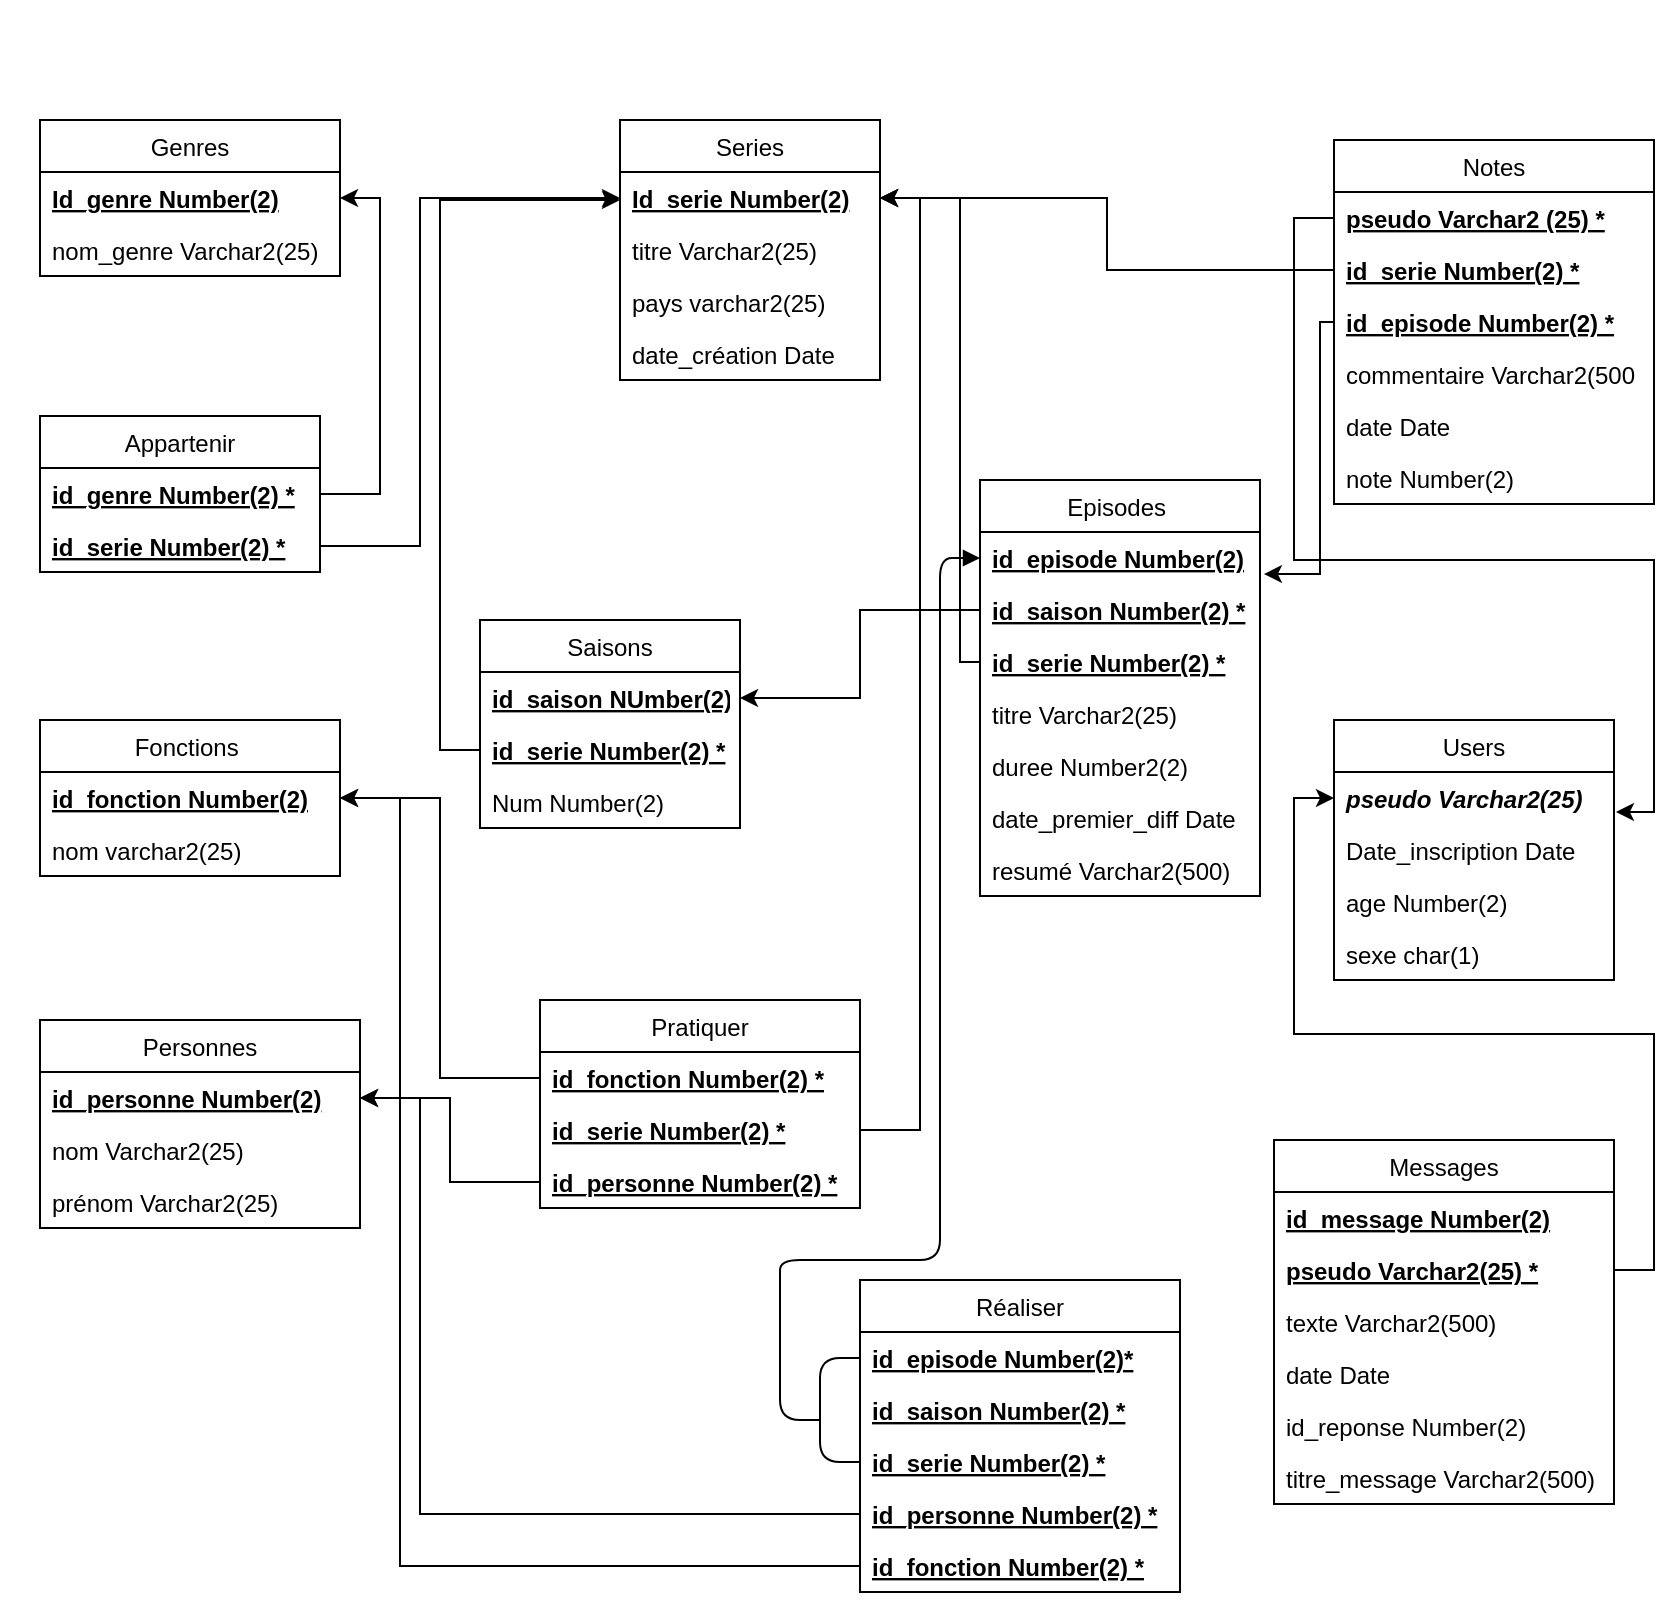 <mxfile version="12.5.5" type="github">
  <diagram id="cJzcwGDoJmYtKWrhS7tA" name="Page-1">
    <mxGraphModel dx="1066" dy="745" grid="1" gridSize="10" guides="1" tooltips="1" connect="1" arrows="1" fold="1" page="1" pageScale="1" pageWidth="827" pageHeight="1169" backgroundImage="{&quot;src&quot;:&quot;gnagna&quot;,&quot;width&quot;:&quot;&quot;,&quot;height&quot;:&quot;&quot;}" math="0" shadow="0">
      <root>
        <mxCell id="0"/>
        <mxCell id="1" parent="0"/>
        <mxCell id="b2zGKydsajP-nGlpcXM1-5" value="Genres" style="swimlane;fontStyle=0;childLayout=stackLayout;horizontal=1;startSize=26;fillColor=none;horizontalStack=0;resizeParent=1;resizeParentMax=0;resizeLast=0;collapsible=1;marginBottom=0;" vertex="1" parent="1">
          <mxGeometry x="20" y="60" width="150" height="78" as="geometry"/>
        </mxCell>
        <mxCell id="b2zGKydsajP-nGlpcXM1-6" value="Id_genre Number(2)" style="text;strokeColor=none;fillColor=none;align=left;verticalAlign=top;spacingLeft=4;spacingRight=4;overflow=hidden;rotatable=0;points=[[0,0.5],[1,0.5]];portConstraint=eastwest;fontStyle=5" vertex="1" parent="b2zGKydsajP-nGlpcXM1-5">
          <mxGeometry y="26" width="150" height="26" as="geometry"/>
        </mxCell>
        <mxCell id="b2zGKydsajP-nGlpcXM1-7" value="nom_genre Varchar2(25)" style="text;strokeColor=none;fillColor=none;align=left;verticalAlign=top;spacingLeft=4;spacingRight=4;overflow=hidden;rotatable=0;points=[[0,0.5],[1,0.5]];portConstraint=eastwest;" vertex="1" parent="b2zGKydsajP-nGlpcXM1-5">
          <mxGeometry y="52" width="150" height="26" as="geometry"/>
        </mxCell>
        <mxCell id="b2zGKydsajP-nGlpcXM1-82" value="" style="edgeStyle=orthogonalEdgeStyle;rounded=0;orthogonalLoop=1;jettySize=auto;html=1;entryX=1;entryY=0.5;entryDx=0;entryDy=0;exitX=1;exitY=0.5;exitDx=0;exitDy=0;" edge="1" parent="1" source="b2zGKydsajP-nGlpcXM1-10" target="b2zGKydsajP-nGlpcXM1-6">
          <mxGeometry relative="1" as="geometry">
            <mxPoint x="180" y="100" as="targetPoint"/>
          </mxGeometry>
        </mxCell>
        <mxCell id="b2zGKydsajP-nGlpcXM1-9" value="Appartenir" style="swimlane;fontStyle=0;childLayout=stackLayout;horizontal=1;startSize=26;fillColor=none;horizontalStack=0;resizeParent=1;resizeParentMax=0;resizeLast=0;collapsible=1;marginBottom=0;" vertex="1" parent="1">
          <mxGeometry x="20" y="208" width="140" height="78" as="geometry"/>
        </mxCell>
        <mxCell id="b2zGKydsajP-nGlpcXM1-10" value="id_genre Number(2) *" style="text;strokeColor=none;fillColor=none;align=left;verticalAlign=top;spacingLeft=4;spacingRight=4;overflow=hidden;rotatable=0;points=[[0,0.5],[1,0.5]];portConstraint=eastwest;fontStyle=5" vertex="1" parent="b2zGKydsajP-nGlpcXM1-9">
          <mxGeometry y="26" width="140" height="26" as="geometry"/>
        </mxCell>
        <mxCell id="b2zGKydsajP-nGlpcXM1-11" value="id_serie Number(2) *" style="text;strokeColor=none;fillColor=none;align=left;verticalAlign=top;spacingLeft=4;spacingRight=4;overflow=hidden;rotatable=0;points=[[0,0.5],[1,0.5]];portConstraint=eastwest;fontStyle=5" vertex="1" parent="b2zGKydsajP-nGlpcXM1-9">
          <mxGeometry y="52" width="140" height="26" as="geometry"/>
        </mxCell>
        <mxCell id="b2zGKydsajP-nGlpcXM1-13" value="Fonctions " style="swimlane;fontStyle=0;childLayout=stackLayout;horizontal=1;startSize=26;fillColor=none;horizontalStack=0;resizeParent=1;resizeParentMax=0;resizeLast=0;collapsible=1;marginBottom=0;" vertex="1" parent="1">
          <mxGeometry x="20" y="360" width="150" height="78" as="geometry"/>
        </mxCell>
        <mxCell id="b2zGKydsajP-nGlpcXM1-14" value="id_fonction Number(2)" style="text;strokeColor=none;fillColor=none;align=left;verticalAlign=top;spacingLeft=4;spacingRight=4;overflow=hidden;rotatable=0;points=[[0,0.5],[1,0.5]];portConstraint=eastwest;fontStyle=5" vertex="1" parent="b2zGKydsajP-nGlpcXM1-13">
          <mxGeometry y="26" width="150" height="26" as="geometry"/>
        </mxCell>
        <mxCell id="b2zGKydsajP-nGlpcXM1-15" value="nom varchar2(25)" style="text;strokeColor=none;fillColor=none;align=left;verticalAlign=top;spacingLeft=4;spacingRight=4;overflow=hidden;rotatable=0;points=[[0,0.5],[1,0.5]];portConstraint=eastwest;" vertex="1" parent="b2zGKydsajP-nGlpcXM1-13">
          <mxGeometry y="52" width="150" height="26" as="geometry"/>
        </mxCell>
        <mxCell id="b2zGKydsajP-nGlpcXM1-17" value="Personnes" style="swimlane;fontStyle=0;childLayout=stackLayout;horizontal=1;startSize=26;fillColor=none;horizontalStack=0;resizeParent=1;resizeParentMax=0;resizeLast=0;collapsible=1;marginBottom=0;" vertex="1" parent="1">
          <mxGeometry x="20" y="510" width="160" height="104" as="geometry"/>
        </mxCell>
        <mxCell id="b2zGKydsajP-nGlpcXM1-18" value="id_personne Number(2)" style="text;strokeColor=none;fillColor=none;align=left;verticalAlign=top;spacingLeft=4;spacingRight=4;overflow=hidden;rotatable=0;points=[[0,0.5],[1,0.5]];portConstraint=eastwest;fontStyle=5" vertex="1" parent="b2zGKydsajP-nGlpcXM1-17">
          <mxGeometry y="26" width="160" height="26" as="geometry"/>
        </mxCell>
        <mxCell id="b2zGKydsajP-nGlpcXM1-19" value="nom Varchar2(25)" style="text;strokeColor=none;fillColor=none;align=left;verticalAlign=top;spacingLeft=4;spacingRight=4;overflow=hidden;rotatable=0;points=[[0,0.5],[1,0.5]];portConstraint=eastwest;" vertex="1" parent="b2zGKydsajP-nGlpcXM1-17">
          <mxGeometry y="52" width="160" height="26" as="geometry"/>
        </mxCell>
        <mxCell id="b2zGKydsajP-nGlpcXM1-20" value="prénom Varchar2(25)" style="text;strokeColor=none;fillColor=none;align=left;verticalAlign=top;spacingLeft=4;spacingRight=4;overflow=hidden;rotatable=0;points=[[0,0.5],[1,0.5]];portConstraint=eastwest;" vertex="1" parent="b2zGKydsajP-nGlpcXM1-17">
          <mxGeometry y="78" width="160" height="26" as="geometry"/>
        </mxCell>
        <mxCell id="b2zGKydsajP-nGlpcXM1-21" value="Series" style="swimlane;fontStyle=0;childLayout=stackLayout;horizontal=1;startSize=26;fillColor=none;horizontalStack=0;resizeParent=1;resizeParentMax=0;resizeLast=0;collapsible=1;marginBottom=0;" vertex="1" parent="1">
          <mxGeometry x="310" y="60" width="130" height="130" as="geometry">
            <mxRectangle x="20" y="490" width="70" height="26" as="alternateBounds"/>
          </mxGeometry>
        </mxCell>
        <mxCell id="b2zGKydsajP-nGlpcXM1-100" value="Id_serie Number(2)" style="text;strokeColor=none;fillColor=none;align=left;verticalAlign=top;spacingLeft=4;spacingRight=4;overflow=hidden;rotatable=0;points=[[0,0.5],[1,0.5]];portConstraint=eastwest;fontStyle=5" vertex="1" parent="b2zGKydsajP-nGlpcXM1-21">
          <mxGeometry y="26" width="130" height="26" as="geometry"/>
        </mxCell>
        <mxCell id="b2zGKydsajP-nGlpcXM1-31" value="titre Varchar2(25)" style="text;strokeColor=none;fillColor=none;align=left;verticalAlign=top;spacingLeft=4;spacingRight=4;overflow=hidden;rotatable=0;points=[[0,0.5],[1,0.5]];portConstraint=eastwest;" vertex="1" parent="b2zGKydsajP-nGlpcXM1-21">
          <mxGeometry y="52" width="130" height="26" as="geometry"/>
        </mxCell>
        <mxCell id="b2zGKydsajP-nGlpcXM1-23" value="pays varchar2(25)" style="text;strokeColor=none;fillColor=none;align=left;verticalAlign=top;spacingLeft=4;spacingRight=4;overflow=hidden;rotatable=0;points=[[0,0.5],[1,0.5]];portConstraint=eastwest;" vertex="1" parent="b2zGKydsajP-nGlpcXM1-21">
          <mxGeometry y="78" width="130" height="26" as="geometry"/>
        </mxCell>
        <mxCell id="b2zGKydsajP-nGlpcXM1-24" value="date_création Date " style="text;strokeColor=none;fillColor=none;align=left;verticalAlign=top;spacingLeft=4;spacingRight=4;overflow=hidden;rotatable=0;points=[[0,0.5],[1,0.5]];portConstraint=eastwest;" vertex="1" parent="b2zGKydsajP-nGlpcXM1-21">
          <mxGeometry y="104" width="130" height="26" as="geometry"/>
        </mxCell>
        <mxCell id="b2zGKydsajP-nGlpcXM1-32" value="Pratiquer" style="swimlane;fontStyle=0;childLayout=stackLayout;horizontal=1;startSize=26;fillColor=none;horizontalStack=0;resizeParent=1;resizeParentMax=0;resizeLast=0;collapsible=1;marginBottom=0;" vertex="1" parent="1">
          <mxGeometry x="270" y="500" width="160" height="104" as="geometry"/>
        </mxCell>
        <mxCell id="b2zGKydsajP-nGlpcXM1-33" value="id_fonction Number(2) *" style="text;strokeColor=none;fillColor=none;align=left;verticalAlign=top;spacingLeft=4;spacingRight=4;overflow=hidden;rotatable=0;points=[[0,0.5],[1,0.5]];portConstraint=eastwest;fontStyle=5" vertex="1" parent="b2zGKydsajP-nGlpcXM1-32">
          <mxGeometry y="26" width="160" height="26" as="geometry"/>
        </mxCell>
        <mxCell id="b2zGKydsajP-nGlpcXM1-34" value="id_serie Number(2) *" style="text;strokeColor=none;fillColor=none;align=left;verticalAlign=top;spacingLeft=4;spacingRight=4;overflow=hidden;rotatable=0;points=[[0,0.5],[1,0.5]];portConstraint=eastwest;fontStyle=5" vertex="1" parent="b2zGKydsajP-nGlpcXM1-32">
          <mxGeometry y="52" width="160" height="26" as="geometry"/>
        </mxCell>
        <mxCell id="b2zGKydsajP-nGlpcXM1-35" value="id_personne Number(2) *" style="text;strokeColor=none;fillColor=none;align=left;verticalAlign=top;spacingLeft=4;spacingRight=4;overflow=hidden;rotatable=0;points=[[0,0.5],[1,0.5]];portConstraint=eastwest;fontStyle=5" vertex="1" parent="b2zGKydsajP-nGlpcXM1-32">
          <mxGeometry y="78" width="160" height="26" as="geometry"/>
        </mxCell>
        <mxCell id="b2zGKydsajP-nGlpcXM1-36" value="Réaliser" style="swimlane;fontStyle=0;childLayout=stackLayout;horizontal=1;startSize=26;fillColor=none;horizontalStack=0;resizeParent=1;resizeParentMax=0;resizeLast=0;collapsible=1;marginBottom=0;" vertex="1" parent="1">
          <mxGeometry x="430" y="640" width="160" height="156" as="geometry"/>
        </mxCell>
        <mxCell id="b2zGKydsajP-nGlpcXM1-40" value="id_episode Number(2)*" style="text;strokeColor=none;fillColor=none;align=left;verticalAlign=top;spacingLeft=4;spacingRight=4;overflow=hidden;rotatable=0;points=[[0,0.5],[1,0.5]];portConstraint=eastwest;fontStyle=5" vertex="1" parent="b2zGKydsajP-nGlpcXM1-36">
          <mxGeometry y="26" width="160" height="26" as="geometry"/>
        </mxCell>
        <mxCell id="b2zGKydsajP-nGlpcXM1-38" value="id_saison Number(2) *" style="text;strokeColor=none;fillColor=none;align=left;verticalAlign=top;spacingLeft=4;spacingRight=4;overflow=hidden;rotatable=0;points=[[0,0.5],[1,0.5]];portConstraint=eastwest;fontStyle=5" vertex="1" parent="b2zGKydsajP-nGlpcXM1-36">
          <mxGeometry y="52" width="160" height="26" as="geometry"/>
        </mxCell>
        <mxCell id="b2zGKydsajP-nGlpcXM1-47" value="id_serie Number(2) *" style="text;strokeColor=none;fillColor=none;align=left;verticalAlign=top;spacingLeft=4;spacingRight=4;overflow=hidden;rotatable=0;points=[[0,0.5],[1,0.5]];portConstraint=eastwest;fontStyle=5" vertex="1" parent="b2zGKydsajP-nGlpcXM1-36">
          <mxGeometry y="78" width="160" height="26" as="geometry"/>
        </mxCell>
        <mxCell id="b2zGKydsajP-nGlpcXM1-48" value="id_personne Number(2) *" style="text;strokeColor=none;fillColor=none;align=left;verticalAlign=top;spacingLeft=4;spacingRight=4;overflow=hidden;rotatable=0;points=[[0,0.5],[1,0.5]];portConstraint=eastwest;fontStyle=5" vertex="1" parent="b2zGKydsajP-nGlpcXM1-36">
          <mxGeometry y="104" width="160" height="26" as="geometry"/>
        </mxCell>
        <mxCell id="b2zGKydsajP-nGlpcXM1-39" value="id_fonction Number(2) *" style="text;strokeColor=none;fillColor=none;align=left;verticalAlign=top;spacingLeft=4;spacingRight=4;overflow=hidden;rotatable=0;points=[[0,0.5],[1,0.5]];portConstraint=eastwest;fontStyle=5" vertex="1" parent="b2zGKydsajP-nGlpcXM1-36">
          <mxGeometry y="130" width="160" height="26" as="geometry"/>
        </mxCell>
        <mxCell id="b2zGKydsajP-nGlpcXM1-115" value="" style="endArrow=none;html=1;edgeStyle=orthogonalEdgeStyle;entryX=0;entryY=0.5;entryDx=0;entryDy=0;exitX=0;exitY=0.5;exitDx=0;exitDy=0;" edge="1" parent="b2zGKydsajP-nGlpcXM1-36" source="b2zGKydsajP-nGlpcXM1-47" target="b2zGKydsajP-nGlpcXM1-40">
          <mxGeometry relative="1" as="geometry">
            <mxPoint x="-400" y="180" as="sourcePoint"/>
            <mxPoint x="-240" y="180" as="targetPoint"/>
            <Array as="points">
              <mxPoint x="-20" y="91"/>
              <mxPoint x="-20" y="39"/>
            </Array>
          </mxGeometry>
        </mxCell>
        <mxCell id="b2zGKydsajP-nGlpcXM1-43" value="Episodes " style="swimlane;fontStyle=0;childLayout=stackLayout;horizontal=1;startSize=26;fillColor=none;horizontalStack=0;resizeParent=1;resizeParentMax=0;resizeLast=0;collapsible=1;marginBottom=0;" vertex="1" parent="1">
          <mxGeometry x="490" y="240" width="140" height="208" as="geometry"/>
        </mxCell>
        <mxCell id="b2zGKydsajP-nGlpcXM1-44" value="id_episode Number(2)" style="text;strokeColor=none;fillColor=none;align=left;verticalAlign=top;spacingLeft=4;spacingRight=4;overflow=hidden;rotatable=0;points=[[0,0.5],[1,0.5]];portConstraint=eastwest;fontStyle=5" vertex="1" parent="b2zGKydsajP-nGlpcXM1-43">
          <mxGeometry y="26" width="140" height="26" as="geometry"/>
        </mxCell>
        <mxCell id="b2zGKydsajP-nGlpcXM1-45" value="id_saison Number(2) *" style="text;strokeColor=none;fillColor=none;align=left;verticalAlign=top;spacingLeft=4;spacingRight=4;overflow=hidden;rotatable=0;points=[[0,0.5],[1,0.5]];portConstraint=eastwest;fontStyle=5" vertex="1" parent="b2zGKydsajP-nGlpcXM1-43">
          <mxGeometry y="52" width="140" height="26" as="geometry"/>
        </mxCell>
        <mxCell id="b2zGKydsajP-nGlpcXM1-49" value="id_serie Number(2) *" style="text;strokeColor=none;fillColor=none;align=left;verticalAlign=top;spacingLeft=4;spacingRight=4;overflow=hidden;rotatable=0;points=[[0,0.5],[1,0.5]];portConstraint=eastwest;fontStyle=5" vertex="1" parent="b2zGKydsajP-nGlpcXM1-43">
          <mxGeometry y="78" width="140" height="26" as="geometry"/>
        </mxCell>
        <mxCell id="b2zGKydsajP-nGlpcXM1-50" value="titre Varchar2(25)" style="text;strokeColor=none;fillColor=none;align=left;verticalAlign=top;spacingLeft=4;spacingRight=4;overflow=hidden;rotatable=0;points=[[0,0.5],[1,0.5]];portConstraint=eastwest;" vertex="1" parent="b2zGKydsajP-nGlpcXM1-43">
          <mxGeometry y="104" width="140" height="26" as="geometry"/>
        </mxCell>
        <mxCell id="b2zGKydsajP-nGlpcXM1-51" value="duree Number2(2)" style="text;strokeColor=none;fillColor=none;align=left;verticalAlign=top;spacingLeft=4;spacingRight=4;overflow=hidden;rotatable=0;points=[[0,0.5],[1,0.5]];portConstraint=eastwest;" vertex="1" parent="b2zGKydsajP-nGlpcXM1-43">
          <mxGeometry y="130" width="140" height="26" as="geometry"/>
        </mxCell>
        <mxCell id="b2zGKydsajP-nGlpcXM1-52" value="date_premier_diff Date" style="text;strokeColor=none;fillColor=none;align=left;verticalAlign=top;spacingLeft=4;spacingRight=4;overflow=hidden;rotatable=0;points=[[0,0.5],[1,0.5]];portConstraint=eastwest;" vertex="1" parent="b2zGKydsajP-nGlpcXM1-43">
          <mxGeometry y="156" width="140" height="26" as="geometry"/>
        </mxCell>
        <mxCell id="b2zGKydsajP-nGlpcXM1-46" value="resumé Varchar2(500)" style="text;strokeColor=none;fillColor=none;align=left;verticalAlign=top;spacingLeft=4;spacingRight=4;overflow=hidden;rotatable=0;points=[[0,0.5],[1,0.5]];portConstraint=eastwest;" vertex="1" parent="b2zGKydsajP-nGlpcXM1-43">
          <mxGeometry y="182" width="140" height="26" as="geometry"/>
        </mxCell>
        <mxCell id="b2zGKydsajP-nGlpcXM1-53" value="Notes" style="swimlane;fontStyle=0;childLayout=stackLayout;horizontal=1;startSize=26;fillColor=none;horizontalStack=0;resizeParent=1;resizeParentMax=0;resizeLast=0;collapsible=1;marginBottom=0;" vertex="1" parent="1">
          <mxGeometry x="667" y="70" width="160" height="182" as="geometry"/>
        </mxCell>
        <mxCell id="b2zGKydsajP-nGlpcXM1-54" value="pseudo Varchar2 (25) *" style="text;strokeColor=none;fillColor=none;align=left;verticalAlign=top;spacingLeft=4;spacingRight=4;overflow=hidden;rotatable=0;points=[[0,0.5],[1,0.5]];portConstraint=eastwest;fontStyle=5" vertex="1" parent="b2zGKydsajP-nGlpcXM1-53">
          <mxGeometry y="26" width="160" height="26" as="geometry"/>
        </mxCell>
        <mxCell id="b2zGKydsajP-nGlpcXM1-55" value="id_serie Number(2) *" style="text;strokeColor=none;fillColor=none;align=left;verticalAlign=top;spacingLeft=4;spacingRight=4;overflow=hidden;rotatable=0;points=[[0,0.5],[1,0.5]];portConstraint=eastwest;fontStyle=5" vertex="1" parent="b2zGKydsajP-nGlpcXM1-53">
          <mxGeometry y="52" width="160" height="26" as="geometry"/>
        </mxCell>
        <mxCell id="b2zGKydsajP-nGlpcXM1-65" value="id_episode Number(2) *" style="text;strokeColor=none;fillColor=none;align=left;verticalAlign=top;spacingLeft=4;spacingRight=4;overflow=hidden;rotatable=0;points=[[0,0.5],[1,0.5]];portConstraint=eastwest;fontStyle=5" vertex="1" parent="b2zGKydsajP-nGlpcXM1-53">
          <mxGeometry y="78" width="160" height="26" as="geometry"/>
        </mxCell>
        <mxCell id="b2zGKydsajP-nGlpcXM1-68" value="commentaire Varchar2(500" style="text;strokeColor=none;fillColor=none;align=left;verticalAlign=top;spacingLeft=4;spacingRight=4;overflow=hidden;rotatable=0;points=[[0,0.5],[1,0.5]];portConstraint=eastwest;" vertex="1" parent="b2zGKydsajP-nGlpcXM1-53">
          <mxGeometry y="104" width="160" height="26" as="geometry"/>
        </mxCell>
        <mxCell id="b2zGKydsajP-nGlpcXM1-69" value="date Date" style="text;strokeColor=none;fillColor=none;align=left;verticalAlign=top;spacingLeft=4;spacingRight=4;overflow=hidden;rotatable=0;points=[[0,0.5],[1,0.5]];portConstraint=eastwest;" vertex="1" parent="b2zGKydsajP-nGlpcXM1-53">
          <mxGeometry y="130" width="160" height="26" as="geometry"/>
        </mxCell>
        <mxCell id="b2zGKydsajP-nGlpcXM1-56" value="note Number(2)" style="text;strokeColor=none;fillColor=none;align=left;verticalAlign=top;spacingLeft=4;spacingRight=4;overflow=hidden;rotatable=0;points=[[0,0.5],[1,0.5]];portConstraint=eastwest;" vertex="1" parent="b2zGKydsajP-nGlpcXM1-53">
          <mxGeometry y="156" width="160" height="26" as="geometry"/>
        </mxCell>
        <mxCell id="b2zGKydsajP-nGlpcXM1-57" value="Users" style="swimlane;fontStyle=0;childLayout=stackLayout;horizontal=1;startSize=26;fillColor=none;horizontalStack=0;resizeParent=1;resizeParentMax=0;resizeLast=0;collapsible=1;marginBottom=0;" vertex="1" parent="1">
          <mxGeometry x="667" y="360" width="140" height="130" as="geometry"/>
        </mxCell>
        <mxCell id="b2zGKydsajP-nGlpcXM1-58" value="pseudo Varchar2(25) " style="text;strokeColor=none;fillColor=none;align=left;verticalAlign=top;spacingLeft=4;spacingRight=4;overflow=hidden;rotatable=0;points=[[0,0.5],[1,0.5]];portConstraint=eastwest;fontStyle=3" vertex="1" parent="b2zGKydsajP-nGlpcXM1-57">
          <mxGeometry y="26" width="140" height="26" as="geometry"/>
        </mxCell>
        <mxCell id="b2zGKydsajP-nGlpcXM1-59" value="Date_inscription Date" style="text;strokeColor=none;fillColor=none;align=left;verticalAlign=top;spacingLeft=4;spacingRight=4;overflow=hidden;rotatable=0;points=[[0,0.5],[1,0.5]];portConstraint=eastwest;" vertex="1" parent="b2zGKydsajP-nGlpcXM1-57">
          <mxGeometry y="52" width="140" height="26" as="geometry"/>
        </mxCell>
        <mxCell id="b2zGKydsajP-nGlpcXM1-70" value="age Number(2)" style="text;strokeColor=none;fillColor=none;align=left;verticalAlign=top;spacingLeft=4;spacingRight=4;overflow=hidden;rotatable=0;points=[[0,0.5],[1,0.5]];portConstraint=eastwest;" vertex="1" parent="b2zGKydsajP-nGlpcXM1-57">
          <mxGeometry y="78" width="140" height="26" as="geometry"/>
        </mxCell>
        <mxCell id="b2zGKydsajP-nGlpcXM1-60" value="sexe char(1)" style="text;strokeColor=none;fillColor=none;align=left;verticalAlign=top;spacingLeft=4;spacingRight=4;overflow=hidden;rotatable=0;points=[[0,0.5],[1,0.5]];portConstraint=eastwest;" vertex="1" parent="b2zGKydsajP-nGlpcXM1-57">
          <mxGeometry y="104" width="140" height="26" as="geometry"/>
        </mxCell>
        <mxCell id="b2zGKydsajP-nGlpcXM1-61" value="Messages" style="swimlane;fontStyle=0;childLayout=stackLayout;horizontal=1;startSize=26;fillColor=none;horizontalStack=0;resizeParent=1;resizeParentMax=0;resizeLast=0;collapsible=1;marginBottom=0;" vertex="1" parent="1">
          <mxGeometry x="637" y="570" width="170" height="182" as="geometry"/>
        </mxCell>
        <mxCell id="b2zGKydsajP-nGlpcXM1-62" value="id_message Number(2)&#xa;" style="text;strokeColor=none;fillColor=none;align=left;verticalAlign=top;spacingLeft=4;spacingRight=4;overflow=hidden;rotatable=0;points=[[0,0.5],[1,0.5]];portConstraint=eastwest;fontStyle=5" vertex="1" parent="b2zGKydsajP-nGlpcXM1-61">
          <mxGeometry y="26" width="170" height="26" as="geometry"/>
        </mxCell>
        <mxCell id="b2zGKydsajP-nGlpcXM1-72" value="pseudo Varchar2(25) *" style="text;strokeColor=none;fillColor=none;align=left;verticalAlign=top;spacingLeft=4;spacingRight=4;overflow=hidden;rotatable=0;points=[[0,0.5],[1,0.5]];portConstraint=eastwest;fontStyle=5" vertex="1" parent="b2zGKydsajP-nGlpcXM1-61">
          <mxGeometry y="52" width="170" height="26" as="geometry"/>
        </mxCell>
        <mxCell id="b2zGKydsajP-nGlpcXM1-71" value="texte Varchar2(500)" style="text;strokeColor=none;fillColor=none;align=left;verticalAlign=top;spacingLeft=4;spacingRight=4;overflow=hidden;rotatable=0;points=[[0,0.5],[1,0.5]];portConstraint=eastwest;" vertex="1" parent="b2zGKydsajP-nGlpcXM1-61">
          <mxGeometry y="78" width="170" height="26" as="geometry"/>
        </mxCell>
        <mxCell id="b2zGKydsajP-nGlpcXM1-63" value="date Date" style="text;strokeColor=none;fillColor=none;align=left;verticalAlign=top;spacingLeft=4;spacingRight=4;overflow=hidden;rotatable=0;points=[[0,0.5],[1,0.5]];portConstraint=eastwest;" vertex="1" parent="b2zGKydsajP-nGlpcXM1-61">
          <mxGeometry y="104" width="170" height="26" as="geometry"/>
        </mxCell>
        <mxCell id="b2zGKydsajP-nGlpcXM1-73" value="id_reponse Number(2)" style="text;strokeColor=none;fillColor=none;align=left;verticalAlign=top;spacingLeft=4;spacingRight=4;overflow=hidden;rotatable=0;points=[[0,0.5],[1,0.5]];portConstraint=eastwest;" vertex="1" parent="b2zGKydsajP-nGlpcXM1-61">
          <mxGeometry y="130" width="170" height="26" as="geometry"/>
        </mxCell>
        <mxCell id="b2zGKydsajP-nGlpcXM1-64" value="titre_message Varchar2(500)" style="text;strokeColor=none;fillColor=none;align=left;verticalAlign=top;spacingLeft=4;spacingRight=4;overflow=hidden;rotatable=0;points=[[0,0.5],[1,0.5]];portConstraint=eastwest;" vertex="1" parent="b2zGKydsajP-nGlpcXM1-61">
          <mxGeometry y="156" width="170" height="26" as="geometry"/>
        </mxCell>
        <mxCell id="b2zGKydsajP-nGlpcXM1-74" value="Saisons" style="swimlane;fontStyle=0;childLayout=stackLayout;horizontal=1;startSize=26;fillColor=none;horizontalStack=0;resizeParent=1;resizeParentMax=0;resizeLast=0;collapsible=1;marginBottom=0;" vertex="1" parent="1">
          <mxGeometry x="240" y="310" width="130" height="104" as="geometry"/>
        </mxCell>
        <mxCell id="b2zGKydsajP-nGlpcXM1-75" value="id_saison NUmber(2)" style="text;strokeColor=none;fillColor=none;align=left;verticalAlign=top;spacingLeft=4;spacingRight=4;overflow=hidden;rotatable=0;points=[[0,0.5],[1,0.5]];portConstraint=eastwest;fontStyle=5" vertex="1" parent="b2zGKydsajP-nGlpcXM1-74">
          <mxGeometry y="26" width="130" height="26" as="geometry"/>
        </mxCell>
        <mxCell id="b2zGKydsajP-nGlpcXM1-78" value="id_serie Number(2) *" style="text;strokeColor=none;fillColor=none;align=left;verticalAlign=top;spacingLeft=4;spacingRight=4;overflow=hidden;rotatable=0;points=[[0,0.5],[1,0.5]];portConstraint=eastwest;fontStyle=5" vertex="1" parent="b2zGKydsajP-nGlpcXM1-74">
          <mxGeometry y="52" width="130" height="26" as="geometry"/>
        </mxCell>
        <mxCell id="b2zGKydsajP-nGlpcXM1-76" value="Num Number(2)" style="text;strokeColor=none;fillColor=none;align=left;verticalAlign=top;spacingLeft=4;spacingRight=4;overflow=hidden;rotatable=0;points=[[0,0.5],[1,0.5]];portConstraint=eastwest;" vertex="1" parent="b2zGKydsajP-nGlpcXM1-74">
          <mxGeometry y="78" width="130" height="26" as="geometry"/>
        </mxCell>
        <mxCell id="b2zGKydsajP-nGlpcXM1-84" style="edgeStyle=orthogonalEdgeStyle;rounded=0;orthogonalLoop=1;jettySize=auto;html=1;exitX=1;exitY=0.5;exitDx=0;exitDy=0;" edge="1" parent="1" source="b2zGKydsajP-nGlpcXM1-11">
          <mxGeometry relative="1" as="geometry">
            <mxPoint x="310" y="99" as="targetPoint"/>
            <Array as="points">
              <mxPoint x="210" y="273"/>
              <mxPoint x="210" y="99"/>
            </Array>
          </mxGeometry>
        </mxCell>
        <mxCell id="b2zGKydsajP-nGlpcXM1-89" style="edgeStyle=orthogonalEdgeStyle;rounded=0;orthogonalLoop=1;jettySize=auto;html=1;entryX=0;entryY=0.5;entryDx=0;entryDy=0;" edge="1" parent="1" source="b2zGKydsajP-nGlpcXM1-78" target="b2zGKydsajP-nGlpcXM1-100">
          <mxGeometry relative="1" as="geometry">
            <mxPoint x="305" y="100" as="targetPoint"/>
            <Array as="points">
              <mxPoint x="220" y="375"/>
              <mxPoint x="220" y="100"/>
            </Array>
          </mxGeometry>
        </mxCell>
        <mxCell id="b2zGKydsajP-nGlpcXM1-104" style="edgeStyle=orthogonalEdgeStyle;rounded=0;orthogonalLoop=1;jettySize=auto;html=1;" edge="1" parent="1" source="b2zGKydsajP-nGlpcXM1-33" target="b2zGKydsajP-nGlpcXM1-14">
          <mxGeometry relative="1" as="geometry"/>
        </mxCell>
        <mxCell id="b2zGKydsajP-nGlpcXM1-105" style="edgeStyle=orthogonalEdgeStyle;rounded=0;orthogonalLoop=1;jettySize=auto;html=1;exitX=0;exitY=0.5;exitDx=0;exitDy=0;entryX=1;entryY=0.5;entryDx=0;entryDy=0;" edge="1" parent="1" source="b2zGKydsajP-nGlpcXM1-35" target="b2zGKydsajP-nGlpcXM1-18">
          <mxGeometry relative="1" as="geometry"/>
        </mxCell>
        <mxCell id="b2zGKydsajP-nGlpcXM1-106" style="edgeStyle=orthogonalEdgeStyle;rounded=0;orthogonalLoop=1;jettySize=auto;html=1;exitX=1;exitY=0.5;exitDx=0;exitDy=0;entryX=1;entryY=0.5;entryDx=0;entryDy=0;" edge="1" parent="1" source="b2zGKydsajP-nGlpcXM1-34" target="b2zGKydsajP-nGlpcXM1-100">
          <mxGeometry relative="1" as="geometry">
            <mxPoint x="470" y="88" as="targetPoint"/>
          </mxGeometry>
        </mxCell>
        <mxCell id="b2zGKydsajP-nGlpcXM1-107" style="edgeStyle=orthogonalEdgeStyle;rounded=0;orthogonalLoop=1;jettySize=auto;html=1;entryX=1;entryY=0.5;entryDx=0;entryDy=0;" edge="1" parent="1" source="b2zGKydsajP-nGlpcXM1-45" target="b2zGKydsajP-nGlpcXM1-75">
          <mxGeometry relative="1" as="geometry"/>
        </mxCell>
        <mxCell id="b2zGKydsajP-nGlpcXM1-108" style="edgeStyle=orthogonalEdgeStyle;rounded=0;orthogonalLoop=1;jettySize=auto;html=1;exitX=0;exitY=0.5;exitDx=0;exitDy=0;entryX=1;entryY=0.5;entryDx=0;entryDy=0;" edge="1" parent="1" source="b2zGKydsajP-nGlpcXM1-49" target="b2zGKydsajP-nGlpcXM1-100">
          <mxGeometry relative="1" as="geometry">
            <Array as="points">
              <mxPoint x="480" y="331"/>
              <mxPoint x="480" y="99"/>
            </Array>
          </mxGeometry>
        </mxCell>
        <mxCell id="b2zGKydsajP-nGlpcXM1-109" style="edgeStyle=orthogonalEdgeStyle;rounded=0;orthogonalLoop=1;jettySize=auto;html=1;entryX=1.007;entryY=0.769;entryDx=0;entryDy=0;entryPerimeter=0;" edge="1" parent="1" source="b2zGKydsajP-nGlpcXM1-54" target="b2zGKydsajP-nGlpcXM1-58">
          <mxGeometry relative="1" as="geometry">
            <Array as="points">
              <mxPoint x="647" y="109"/>
              <mxPoint x="647" y="280"/>
              <mxPoint x="827" y="280"/>
              <mxPoint x="827" y="406"/>
            </Array>
          </mxGeometry>
        </mxCell>
        <mxCell id="b2zGKydsajP-nGlpcXM1-110" style="edgeStyle=orthogonalEdgeStyle;rounded=0;orthogonalLoop=1;jettySize=auto;html=1;entryX=1;entryY=0.5;entryDx=0;entryDy=0;" edge="1" parent="1" source="b2zGKydsajP-nGlpcXM1-55" target="b2zGKydsajP-nGlpcXM1-100">
          <mxGeometry relative="1" as="geometry"/>
        </mxCell>
        <mxCell id="b2zGKydsajP-nGlpcXM1-111" style="edgeStyle=orthogonalEdgeStyle;rounded=0;orthogonalLoop=1;jettySize=auto;html=1;entryX=1.014;entryY=0.808;entryDx=0;entryDy=0;entryPerimeter=0;" edge="1" parent="1" source="b2zGKydsajP-nGlpcXM1-65" target="b2zGKydsajP-nGlpcXM1-44">
          <mxGeometry relative="1" as="geometry">
            <Array as="points">
              <mxPoint x="660" y="161"/>
              <mxPoint x="660" y="287"/>
            </Array>
          </mxGeometry>
        </mxCell>
        <mxCell id="b2zGKydsajP-nGlpcXM1-112" style="edgeStyle=orthogonalEdgeStyle;rounded=0;orthogonalLoop=1;jettySize=auto;html=1;" edge="1" parent="1" source="b2zGKydsajP-nGlpcXM1-72" target="b2zGKydsajP-nGlpcXM1-58">
          <mxGeometry relative="1" as="geometry"/>
        </mxCell>
        <mxCell id="b2zGKydsajP-nGlpcXM1-113" style="edgeStyle=orthogonalEdgeStyle;rounded=0;orthogonalLoop=1;jettySize=auto;html=1;entryX=1;entryY=0.5;entryDx=0;entryDy=0;" edge="1" parent="1" source="b2zGKydsajP-nGlpcXM1-48" target="b2zGKydsajP-nGlpcXM1-18">
          <mxGeometry relative="1" as="geometry">
            <Array as="points">
              <mxPoint x="210" y="757"/>
              <mxPoint x="210" y="549"/>
            </Array>
          </mxGeometry>
        </mxCell>
        <mxCell id="b2zGKydsajP-nGlpcXM1-114" style="edgeStyle=orthogonalEdgeStyle;rounded=0;orthogonalLoop=1;jettySize=auto;html=1;exitX=0;exitY=0.5;exitDx=0;exitDy=0;entryX=1;entryY=0.5;entryDx=0;entryDy=0;" edge="1" parent="1" source="b2zGKydsajP-nGlpcXM1-39" target="b2zGKydsajP-nGlpcXM1-14">
          <mxGeometry relative="1" as="geometry">
            <Array as="points">
              <mxPoint x="200" y="783"/>
              <mxPoint x="200" y="399"/>
            </Array>
          </mxGeometry>
        </mxCell>
        <mxCell id="b2zGKydsajP-nGlpcXM1-118" value="" style="html=1;verticalAlign=bottom;endArrow=block;entryX=0;entryY=0.5;entryDx=0;entryDy=0;" edge="1" parent="1" target="b2zGKydsajP-nGlpcXM1-44">
          <mxGeometry width="80" relative="1" as="geometry">
            <mxPoint x="410" y="710" as="sourcePoint"/>
            <mxPoint x="460" y="280" as="targetPoint"/>
            <Array as="points">
              <mxPoint x="390" y="710"/>
              <mxPoint x="390" y="650"/>
              <mxPoint x="390" y="630"/>
              <mxPoint x="420" y="630"/>
              <mxPoint x="470" y="630"/>
              <mxPoint x="470" y="600"/>
              <mxPoint x="470" y="550"/>
              <mxPoint x="470" y="450"/>
              <mxPoint x="470" y="279"/>
            </Array>
          </mxGeometry>
        </mxCell>
      </root>
    </mxGraphModel>
  </diagram>
</mxfile>
